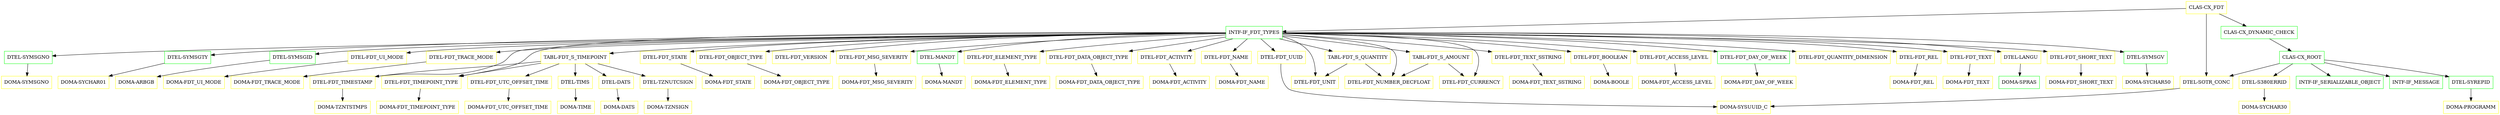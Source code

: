 digraph G {
  "CLAS-CX_FDT" [shape=box,color=yellow];
  "INTF-IF_FDT_TYPES" [shape=box,color=green,URL="./INTF_IF_FDT_TYPES.html"];
  "DTEL-FDT_MSG_SEVERITY" [shape=box,color=yellow,URL="./DTEL_FDT_MSG_SEVERITY.html"];
  "DOMA-FDT_MSG_SEVERITY" [shape=box,color=yellow,URL="./DOMA_FDT_MSG_SEVERITY.html"];
  "DTEL-MANDT" [shape=box,color=green,URL="./DTEL_MANDT.html"];
  "DOMA-MANDT" [shape=box,color=yellow,URL="./DOMA_MANDT.html"];
  "DTEL-FDT_TEXT" [shape=box,color=yellow,URL="./DTEL_FDT_TEXT.html"];
  "DOMA-FDT_TEXT" [shape=box,color=yellow,URL="./DOMA_FDT_TEXT.html"];
  "DTEL-LANGU" [shape=box,color=yellow,URL="./DTEL_LANGU.html"];
  "DOMA-SPRAS" [shape=box,color=green,URL="./DOMA_SPRAS.html"];
  "DTEL-FDT_SHORT_TEXT" [shape=box,color=yellow,URL="./DTEL_FDT_SHORT_TEXT.html"];
  "DOMA-FDT_SHORT_TEXT" [shape=box,color=yellow,URL="./DOMA_FDT_SHORT_TEXT.html"];
  "DTEL-SYMSGV" [shape=box,color=green,URL="./DTEL_SYMSGV.html"];
  "DOMA-SYCHAR50" [shape=box,color=yellow,URL="./DOMA_SYCHAR50.html"];
  "DTEL-SYMSGNO" [shape=box,color=green,URL="./DTEL_SYMSGNO.html"];
  "DOMA-SYMSGNO" [shape=box,color=yellow,URL="./DOMA_SYMSGNO.html"];
  "DTEL-SYMSGTY" [shape=box,color=green,URL="./DTEL_SYMSGTY.html"];
  "DOMA-SYCHAR01" [shape=box,color=yellow,URL="./DOMA_SYCHAR01.html"];
  "DTEL-SYMSGID" [shape=box,color=green,URL="./DTEL_SYMSGID.html"];
  "DOMA-ARBGB" [shape=box,color=yellow,URL="./DOMA_ARBGB.html"];
  "DTEL-FDT_UI_MODE" [shape=box,color=yellow,URL="./DTEL_FDT_UI_MODE.html"];
  "DOMA-FDT_UI_MODE" [shape=box,color=yellow,URL="./DOMA_FDT_UI_MODE.html"];
  "DTEL-FDT_TRACE_MODE" [shape=box,color=yellow,URL="./DTEL_FDT_TRACE_MODE.html"];
  "DOMA-FDT_TRACE_MODE" [shape=box,color=yellow,URL="./DOMA_FDT_TRACE_MODE.html"];
  "DTEL-FDT_TIMESTAMP" [shape=box,color=yellow,URL="./DTEL_FDT_TIMESTAMP.html"];
  "DOMA-TZNTSTMPS" [shape=box,color=yellow,URL="./DOMA_TZNTSTMPS.html"];
  "DTEL-FDT_VERSION" [shape=box,color=yellow,URL="./DTEL_FDT_VERSION.html"];
  "DTEL-FDT_STATE" [shape=box,color=yellow,URL="./DTEL_FDT_STATE.html"];
  "DOMA-FDT_STATE" [shape=box,color=yellow,URL="./DOMA_FDT_STATE.html"];
  "DTEL-FDT_OBJECT_TYPE" [shape=box,color=yellow,URL="./DTEL_FDT_OBJECT_TYPE.html"];
  "DOMA-FDT_OBJECT_TYPE" [shape=box,color=yellow,URL="./DOMA_FDT_OBJECT_TYPE.html"];
  "DTEL-FDT_UUID" [shape=box,color=yellow,URL="./DTEL_FDT_UUID.html"];
  "DOMA-SYSUUID_C" [shape=box,color=yellow,URL="./DOMA_SYSUUID_C.html"];
  "DTEL-FDT_ELEMENT_TYPE" [shape=box,color=yellow,URL="./DTEL_FDT_ELEMENT_TYPE.html"];
  "DOMA-FDT_ELEMENT_TYPE" [shape=box,color=yellow,URL="./DOMA_FDT_ELEMENT_TYPE.html"];
  "DTEL-FDT_DATA_OBJECT_TYPE" [shape=box,color=yellow,URL="./DTEL_FDT_DATA_OBJECT_TYPE.html"];
  "DOMA-FDT_DATA_OBJECT_TYPE" [shape=box,color=yellow,URL="./DOMA_FDT_DATA_OBJECT_TYPE.html"];
  "DTEL-FDT_ACTIVITY" [shape=box,color=yellow,URL="./DTEL_FDT_ACTIVITY.html"];
  "DOMA-FDT_ACTIVITY" [shape=box,color=yellow,URL="./DOMA_FDT_ACTIVITY.html"];
  "DTEL-FDT_NAME" [shape=box,color=yellow,URL="./DTEL_FDT_NAME.html"];
  "DOMA-FDT_NAME" [shape=box,color=yellow,URL="./DOMA_FDT_NAME.html"];
  "TABL-FDT_S_TIMEPOINT" [shape=box,color=yellow,URL="./TABL_FDT_S_TIMEPOINT.html"];
  "DTEL-FDT_TIMEPOINT_TYPE" [shape=box,color=yellow,URL="./DTEL_FDT_TIMEPOINT_TYPE.html"];
  "DOMA-FDT_TIMEPOINT_TYPE" [shape=box,color=yellow,URL="./DOMA_FDT_TIMEPOINT_TYPE.html"];
  "DTEL-TZNUTCSIGN" [shape=box,color=yellow,URL="./DTEL_TZNUTCSIGN.html"];
  "DOMA-TZNSIGN" [shape=box,color=yellow,URL="./DOMA_TZNSIGN.html"];
  "DTEL-FDT_UTC_OFFSET_TIME" [shape=box,color=yellow,URL="./DTEL_FDT_UTC_OFFSET_TIME.html"];
  "DOMA-FDT_UTC_OFFSET_TIME" [shape=box,color=yellow,URL="./DOMA_FDT_UTC_OFFSET_TIME.html"];
  "DTEL-TIMS" [shape=box,color=yellow,URL="./DTEL_TIMS.html"];
  "DOMA-TIME" [shape=box,color=yellow,URL="./DOMA_TIME.html"];
  "DTEL-DATS" [shape=box,color=yellow,URL="./DTEL_DATS.html"];
  "DOMA-DATS" [shape=box,color=yellow,URL="./DOMA_DATS.html"];
  "TABL-FDT_S_QUANTITY" [shape=box,color=yellow,URL="./TABL_FDT_S_QUANTITY.html"];
  "DTEL-FDT_UNIT" [shape=box,color=yellow,URL="./DTEL_FDT_UNIT.html"];
  "DTEL-FDT_NUMBER_DECFLOAT" [shape=box,color=yellow,URL="./DTEL_FDT_NUMBER_DECFLOAT.html"];
  "TABL-FDT_S_AMOUNT" [shape=box,color=yellow,URL="./TABL_FDT_S_AMOUNT.html"];
  "DTEL-FDT_CURRENCY" [shape=box,color=yellow,URL="./DTEL_FDT_CURRENCY.html"];
  "DTEL-FDT_TEXT_SSTRING" [shape=box,color=yellow,URL="./DTEL_FDT_TEXT_SSTRING.html"];
  "DOMA-FDT_TEXT_SSTRING" [shape=box,color=yellow,URL="./DOMA_FDT_TEXT_SSTRING.html"];
  "DTEL-FDT_BOOLEAN" [shape=box,color=yellow,URL="./DTEL_FDT_BOOLEAN.html"];
  "DOMA-BOOLE" [shape=box,color=yellow,URL="./DOMA_BOOLE.html"];
  "DTEL-FDT_ACCESS_LEVEL" [shape=box,color=yellow,URL="./DTEL_FDT_ACCESS_LEVEL.html"];
  "DOMA-FDT_ACCESS_LEVEL" [shape=box,color=yellow,URL="./DOMA_FDT_ACCESS_LEVEL.html"];
  "DTEL-FDT_DAY_OF_WEEK" [shape=box,color=green,URL="./DTEL_FDT_DAY_OF_WEEK.html"];
  "DOMA-FDT_DAY_OF_WEEK" [shape=box,color=yellow,URL="./DOMA_FDT_DAY_OF_WEEK.html"];
  "DTEL-FDT_QUANTITY_DIMENSION" [shape=box,color=yellow,URL="./DTEL_FDT_QUANTITY_DIMENSION.html"];
  "DTEL-FDT_REL" [shape=box,color=yellow,URL="./DTEL_FDT_REL.html"];
  "DOMA-FDT_REL" [shape=box,color=yellow,URL="./DOMA_FDT_REL.html"];
  "CLAS-CX_DYNAMIC_CHECK" [shape=box,color=green,URL="./CLAS_CX_DYNAMIC_CHECK.html"];
  "CLAS-CX_ROOT" [shape=box,color=green,URL="./CLAS_CX_ROOT.html"];
  "INTF-IF_SERIALIZABLE_OBJECT" [shape=box,color=green,URL="./INTF_IF_SERIALIZABLE_OBJECT.html"];
  "INTF-IF_MESSAGE" [shape=box,color=green,URL="./INTF_IF_MESSAGE.html"];
  "DTEL-SYREPID" [shape=box,color=green,URL="./DTEL_SYREPID.html"];
  "DOMA-PROGRAMM" [shape=box,color=yellow,URL="./DOMA_PROGRAMM.html"];
  "DTEL-S380ERRID" [shape=box,color=yellow,URL="./DTEL_S380ERRID.html"];
  "DOMA-SYCHAR30" [shape=box,color=yellow,URL="./DOMA_SYCHAR30.html"];
  "DTEL-SOTR_CONC" [shape=box,color=yellow,URL="./DTEL_SOTR_CONC.html"];
  "CLAS-CX_FDT" -> "DTEL-SOTR_CONC";
  "CLAS-CX_FDT" -> "CLAS-CX_DYNAMIC_CHECK";
  "CLAS-CX_FDT" -> "INTF-IF_FDT_TYPES";
  "INTF-IF_FDT_TYPES" -> "DTEL-FDT_REL";
  "INTF-IF_FDT_TYPES" -> "DTEL-FDT_QUANTITY_DIMENSION";
  "INTF-IF_FDT_TYPES" -> "DTEL-FDT_DAY_OF_WEEK";
  "INTF-IF_FDT_TYPES" -> "DTEL-FDT_ACCESS_LEVEL";
  "INTF-IF_FDT_TYPES" -> "DTEL-FDT_TIMEPOINT_TYPE";
  "INTF-IF_FDT_TYPES" -> "DTEL-FDT_BOOLEAN";
  "INTF-IF_FDT_TYPES" -> "DTEL-FDT_CURRENCY";
  "INTF-IF_FDT_TYPES" -> "DTEL-FDT_NUMBER_DECFLOAT";
  "INTF-IF_FDT_TYPES" -> "DTEL-FDT_TEXT_SSTRING";
  "INTF-IF_FDT_TYPES" -> "DTEL-FDT_UNIT";
  "INTF-IF_FDT_TYPES" -> "TABL-FDT_S_AMOUNT";
  "INTF-IF_FDT_TYPES" -> "TABL-FDT_S_QUANTITY";
  "INTF-IF_FDT_TYPES" -> "TABL-FDT_S_TIMEPOINT";
  "INTF-IF_FDT_TYPES" -> "DTEL-FDT_NAME";
  "INTF-IF_FDT_TYPES" -> "DTEL-FDT_ACTIVITY";
  "INTF-IF_FDT_TYPES" -> "DTEL-FDT_DATA_OBJECT_TYPE";
  "INTF-IF_FDT_TYPES" -> "DTEL-FDT_ELEMENT_TYPE";
  "INTF-IF_FDT_TYPES" -> "DTEL-FDT_UUID";
  "INTF-IF_FDT_TYPES" -> "DTEL-FDT_OBJECT_TYPE";
  "INTF-IF_FDT_TYPES" -> "DTEL-FDT_STATE";
  "INTF-IF_FDT_TYPES" -> "DTEL-FDT_VERSION";
  "INTF-IF_FDT_TYPES" -> "DTEL-FDT_TIMESTAMP";
  "INTF-IF_FDT_TYPES" -> "DTEL-FDT_TRACE_MODE";
  "INTF-IF_FDT_TYPES" -> "DTEL-FDT_UI_MODE";
  "INTF-IF_FDT_TYPES" -> "DTEL-SYMSGID";
  "INTF-IF_FDT_TYPES" -> "DTEL-SYMSGTY";
  "INTF-IF_FDT_TYPES" -> "DTEL-SYMSGNO";
  "INTF-IF_FDT_TYPES" -> "DTEL-SYMSGV";
  "INTF-IF_FDT_TYPES" -> "DTEL-FDT_SHORT_TEXT";
  "INTF-IF_FDT_TYPES" -> "DTEL-LANGU";
  "INTF-IF_FDT_TYPES" -> "DTEL-FDT_TEXT";
  "INTF-IF_FDT_TYPES" -> "DTEL-MANDT";
  "INTF-IF_FDT_TYPES" -> "DTEL-FDT_MSG_SEVERITY";
  "DTEL-FDT_MSG_SEVERITY" -> "DOMA-FDT_MSG_SEVERITY";
  "DTEL-MANDT" -> "DOMA-MANDT";
  "DTEL-FDT_TEXT" -> "DOMA-FDT_TEXT";
  "DTEL-LANGU" -> "DOMA-SPRAS";
  "DTEL-FDT_SHORT_TEXT" -> "DOMA-FDT_SHORT_TEXT";
  "DTEL-SYMSGV" -> "DOMA-SYCHAR50";
  "DTEL-SYMSGNO" -> "DOMA-SYMSGNO";
  "DTEL-SYMSGTY" -> "DOMA-SYCHAR01";
  "DTEL-SYMSGID" -> "DOMA-ARBGB";
  "DTEL-FDT_UI_MODE" -> "DOMA-FDT_UI_MODE";
  "DTEL-FDT_TRACE_MODE" -> "DOMA-FDT_TRACE_MODE";
  "DTEL-FDT_TIMESTAMP" -> "DOMA-TZNTSTMPS";
  "DTEL-FDT_STATE" -> "DOMA-FDT_STATE";
  "DTEL-FDT_OBJECT_TYPE" -> "DOMA-FDT_OBJECT_TYPE";
  "DTEL-FDT_UUID" -> "DOMA-SYSUUID_C";
  "DTEL-FDT_ELEMENT_TYPE" -> "DOMA-FDT_ELEMENT_TYPE";
  "DTEL-FDT_DATA_OBJECT_TYPE" -> "DOMA-FDT_DATA_OBJECT_TYPE";
  "DTEL-FDT_ACTIVITY" -> "DOMA-FDT_ACTIVITY";
  "DTEL-FDT_NAME" -> "DOMA-FDT_NAME";
  "TABL-FDT_S_TIMEPOINT" -> "DTEL-DATS";
  "TABL-FDT_S_TIMEPOINT" -> "DTEL-TIMS";
  "TABL-FDT_S_TIMEPOINT" -> "DTEL-FDT_TIMESTAMP";
  "TABL-FDT_S_TIMEPOINT" -> "DTEL-FDT_UTC_OFFSET_TIME";
  "TABL-FDT_S_TIMEPOINT" -> "DTEL-TZNUTCSIGN";
  "TABL-FDT_S_TIMEPOINT" -> "DTEL-FDT_TIMEPOINT_TYPE";
  "DTEL-FDT_TIMEPOINT_TYPE" -> "DOMA-FDT_TIMEPOINT_TYPE";
  "DTEL-TZNUTCSIGN" -> "DOMA-TZNSIGN";
  "DTEL-FDT_UTC_OFFSET_TIME" -> "DOMA-FDT_UTC_OFFSET_TIME";
  "DTEL-TIMS" -> "DOMA-TIME";
  "DTEL-DATS" -> "DOMA-DATS";
  "TABL-FDT_S_QUANTITY" -> "DTEL-FDT_NUMBER_DECFLOAT";
  "TABL-FDT_S_QUANTITY" -> "DTEL-FDT_UNIT";
  "TABL-FDT_S_AMOUNT" -> "DTEL-FDT_NUMBER_DECFLOAT";
  "TABL-FDT_S_AMOUNT" -> "DTEL-FDT_CURRENCY";
  "DTEL-FDT_TEXT_SSTRING" -> "DOMA-FDT_TEXT_SSTRING";
  "DTEL-FDT_BOOLEAN" -> "DOMA-BOOLE";
  "DTEL-FDT_ACCESS_LEVEL" -> "DOMA-FDT_ACCESS_LEVEL";
  "DTEL-FDT_DAY_OF_WEEK" -> "DOMA-FDT_DAY_OF_WEEK";
  "DTEL-FDT_REL" -> "DOMA-FDT_REL";
  "CLAS-CX_DYNAMIC_CHECK" -> "CLAS-CX_ROOT";
  "CLAS-CX_ROOT" -> "DTEL-SOTR_CONC";
  "CLAS-CX_ROOT" -> "DTEL-S380ERRID";
  "CLAS-CX_ROOT" -> "DTEL-SYREPID";
  "CLAS-CX_ROOT" -> "INTF-IF_MESSAGE";
  "CLAS-CX_ROOT" -> "INTF-IF_SERIALIZABLE_OBJECT";
  "DTEL-SYREPID" -> "DOMA-PROGRAMM";
  "DTEL-S380ERRID" -> "DOMA-SYCHAR30";
  "DTEL-SOTR_CONC" -> "DOMA-SYSUUID_C";
}

